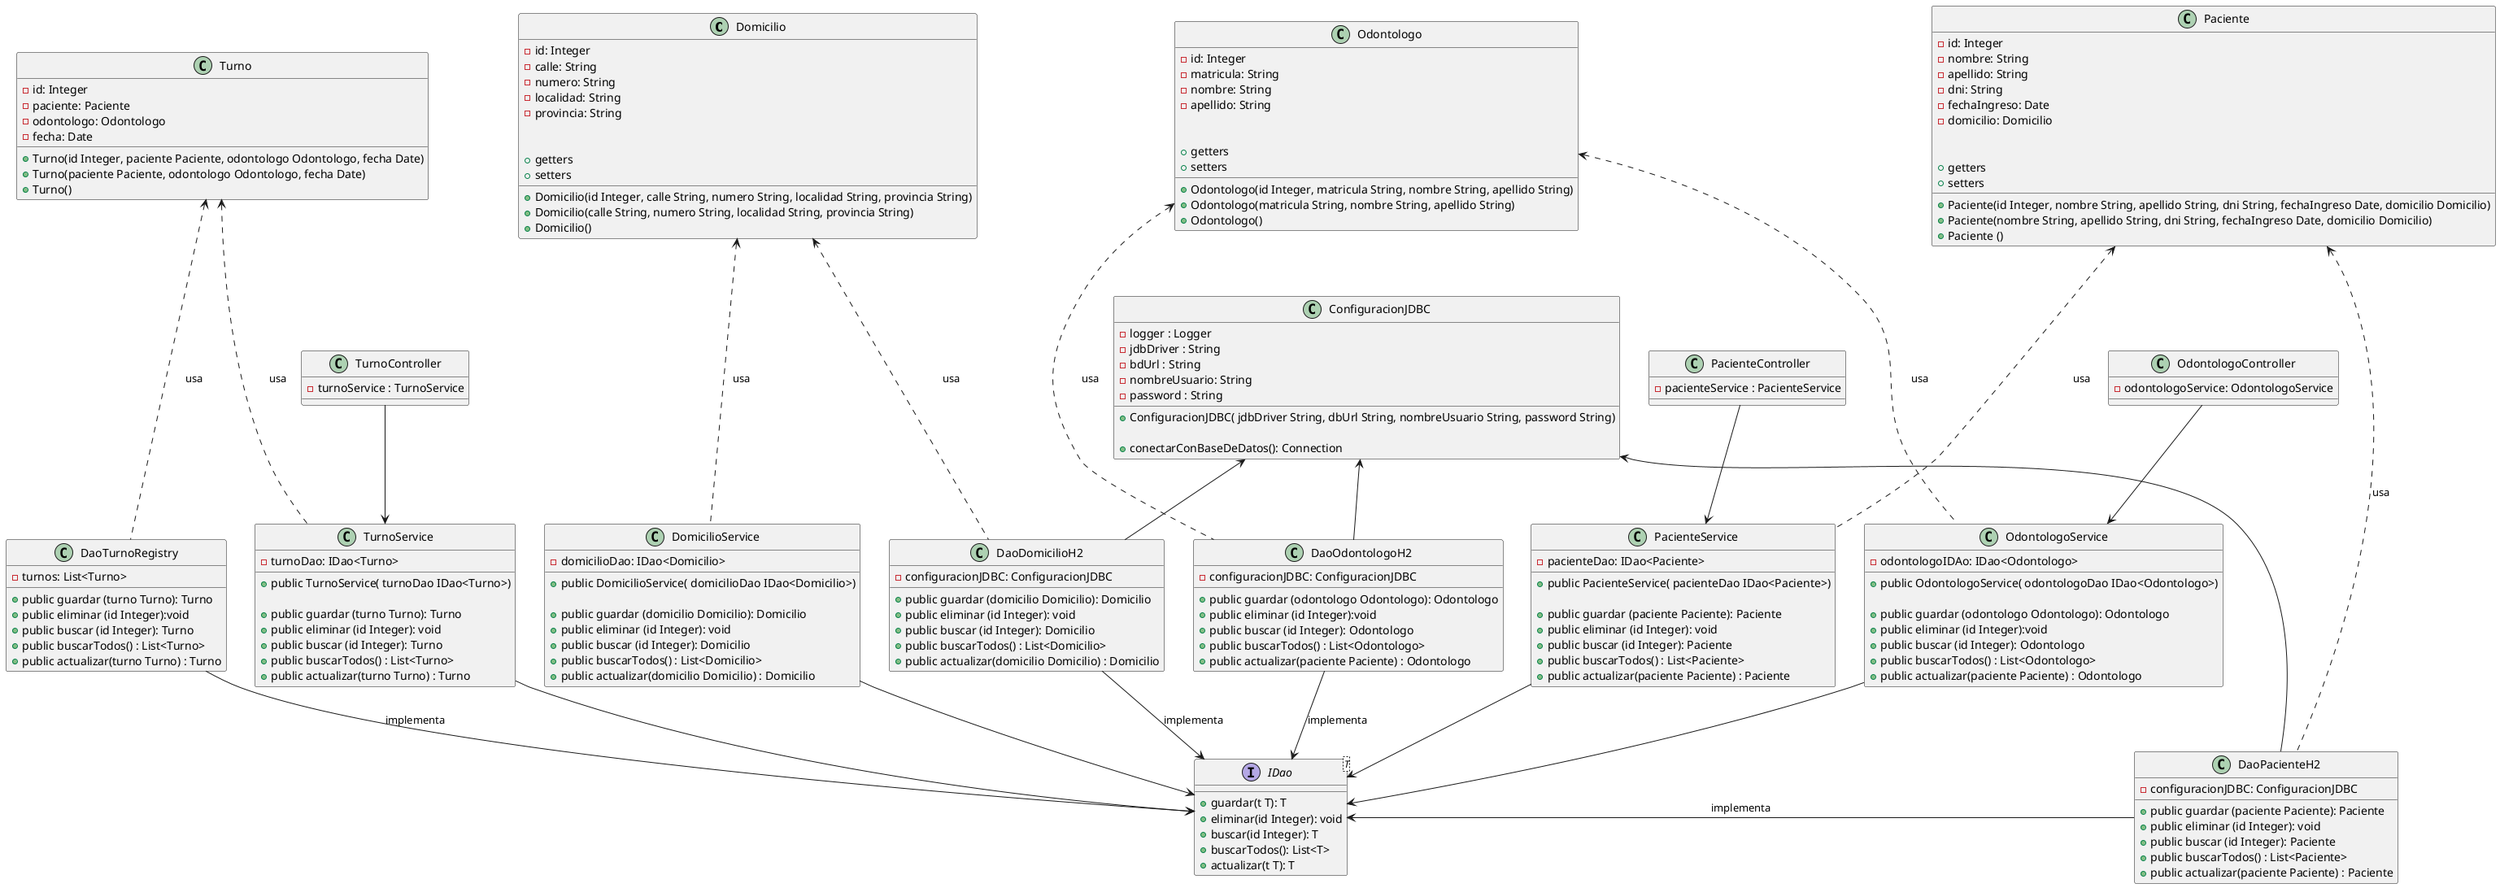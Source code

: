 @startuml

class Domicilio {
- id: Integer
- calle: String
- numero: String
- localidad: String
- provincia: String

+ Domicilio(id Integer, calle String, numero String, localidad String, provincia String)
+ Domicilio(calle String, numero String, localidad String, provincia String)
+ Domicilio()

+ getters
+ setters
}

class Paciente {
- id: Integer
- nombre: String
- apellido: String
- dni: String
- fechaIngreso: Date
- domicilio: Domicilio

+ Paciente(id Integer, nombre String, apellido String, dni String, fechaIngreso Date, domicilio Domicilio)
+ Paciente(nombre String, apellido String, dni String, fechaIngreso Date, domicilio Domicilio)
+ Paciente ()

+ getters
+ setters
}

class Odontologo {
- id: Integer
- matricula: String
- nombre: String
- apellido: String

+ Odontologo(id Integer, matricula String, nombre String, apellido String)
+ Odontologo(matricula String, nombre String, apellido String)
+ Odontologo()

+getters
+setters

}

class Turno {
- id: Integer
- paciente: Paciente
- odontologo: Odontologo
- fecha: Date

+ Turno(id Integer, paciente Paciente, odontologo Odontologo, fecha Date)
+ Turno(paciente Paciente, odontologo Odontologo, fecha Date)
+ Turno()
}

interface IDao<T> {
+ guardar(t T): T
+ eliminar(id Integer): void
+ buscar(id Integer): T
+ buscarTodos(): List<T>
+ actualizar(t T): T
}

class DomicilioService {
- domicilioDao: IDao<Domicilio>

+ public DomicilioService( domicilioDao IDao<Domicilio>)

+ public guardar (domicilio Domicilio): Domicilio
+ public eliminar (id Integer): void
+ public buscar (id Integer): Domicilio
+ public buscarTodos() : List<Domicilio>
+ public actualizar(domicilio Domicilio) : Domicilio
}

class PacienteService {
- pacienteDao: IDao<Paciente>

+ public PacienteService( pacienteDao IDao<Paciente>)

+ public guardar (paciente Paciente): Paciente
+ public eliminar (id Integer): void
+ public buscar (id Integer): Paciente
+ public buscarTodos() : List<Paciente>
+ public actualizar(paciente Paciente) : Paciente
}

class OdontologoService {
- odontologoIDAo: IDao<Odontologo>

+ public OdontologoService( odontologoDao IDao<Odontologo>)

+ public guardar (odontologo Odontologo): Odontologo
+ public eliminar (id Integer):void
+ public buscar (id Integer): Odontologo
+ public buscarTodos() : List<Odontologo>
+ public actualizar(paciente Paciente) : Odontologo
}

class TurnoService {
- turnoDao: IDao<Turno>

+ public TurnoService( turnoDao IDao<Turno>)

+ public guardar (turno Turno): Turno
+ public eliminar (id Integer): void
+ public buscar (id Integer): Turno
+ public buscarTodos() : List<Turno>
+ public actualizar(turno Turno) : Turno
}

class DaoDomicilioH2 {
- configuracionJDBC: ConfiguracionJDBC

+ public guardar (domicilio Domicilio): Domicilio
+ public eliminar (id Integer): void
+ public buscar (id Integer): Domicilio
+ public buscarTodos() : List<Domicilio>
+ public actualizar(domicilio Domicilio) : Domicilio
}

class DaoPacienteH2 {
- configuracionJDBC: ConfiguracionJDBC

+ public guardar (paciente Paciente): Paciente
+ public eliminar (id Integer): void
+ public buscar (id Integer): Paciente
+ public buscarTodos() : List<Paciente>
+ public actualizar(paciente Paciente) : Paciente
}

class DaoOdontologoH2 {
- configuracionJDBC: ConfiguracionJDBC

+ public guardar (odontologo Odontologo): Odontologo
+ public eliminar (id Integer):void
+ public buscar (id Integer): Odontologo
+ public buscarTodos() : List<Odontologo>
+ public actualizar(paciente Paciente) : Odontologo
}

class DaoTurnoRegistry {
- turnos: List<Turno>

+ public guardar (turno Turno): Turno
+ public eliminar (id Integer):void
+ public buscar (id Integer): Turno
+ public buscarTodos() : List<Turno>
+ public actualizar(turno Turno) : Turno
}

class ConfiguracionJDBC {
- logger : Logger
- jdbDriver : String
- bdUrl : String
- nombreUsuario: String
- password : String

+ ConfiguracionJDBC( jdbDriver String, dbUrl String, nombreUsuario String, password String)

+ conectarConBaseDeDatos(): Connection
}

class OdontologoController {
- odontologoService: OdontologoService

}

class PacienteController {
- pacienteService : PacienteService
}

class TurnoController {
- turnoService : TurnoService
}

Domicilio <.-. DomicilioService: usa
DomicilioService --> IDao
DaoDomicilioH2 --> IDao: implementa
DaoDomicilioH2 .-up.> Domicilio: usa
ConfiguracionJDBC <-- DaoDomicilioH2

Paciente <.-. PacienteService: usa
PacienteService --> IDao
DaoPacienteH2 -left-> IDao: implementa
DaoPacienteH2 .-up.> Paciente: usa
ConfiguracionJDBC <-- DaoPacienteH2
PacienteController --> PacienteService

Odontologo <.-. OdontologoService: usa
OdontologoService --> IDao
DaoOdontologoH2 --> IDao: implementa
DaoOdontologoH2 .-up.> Odontologo: usa
ConfiguracionJDBC <-- DaoOdontologoH2
OdontologoController --> OdontologoService

Turno <.-. TurnoService: usa
TurnoService --> IDao
DaoTurnoRegistry --> IDao: implementa
DaoTurnoRegistry .-up.> Turno: usa
TurnoController --> TurnoService





@enduml

